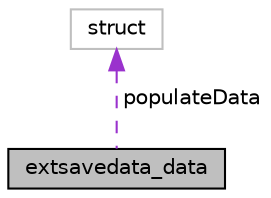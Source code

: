 digraph "extsavedata_data"
{
  edge [fontname="Helvetica",fontsize="10",labelfontname="Helvetica",labelfontsize="10"];
  node [fontname="Helvetica",fontsize="10",shape=record];
  Node1 [label="extsavedata_data",height=0.2,width=0.4,color="black", fillcolor="grey75", style="filled" fontcolor="black"];
  Node2 -> Node1 [dir="back",color="darkorchid3",fontsize="10",style="dashed",label=" populateData" ,fontname="Helvetica"];
  Node2 [label="struct",height=0.2,width=0.4,color="grey75", fillcolor="white", style="filled"];
}
